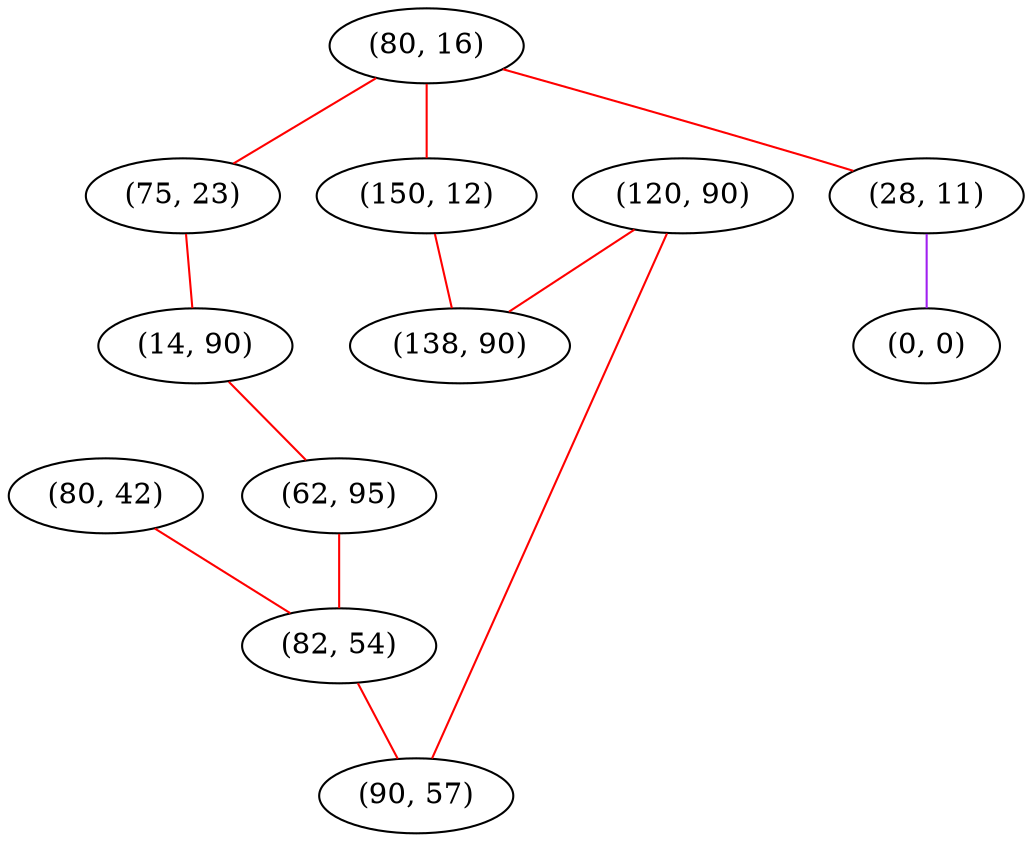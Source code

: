 graph "" {
"(80, 16)";
"(80, 42)";
"(28, 11)";
"(150, 12)";
"(120, 90)";
"(0, 0)";
"(75, 23)";
"(14, 90)";
"(62, 95)";
"(138, 90)";
"(82, 54)";
"(90, 57)";
"(80, 16)" -- "(75, 23)"  [color=red, key=0, weight=1];
"(80, 16)" -- "(28, 11)"  [color=red, key=0, weight=1];
"(80, 16)" -- "(150, 12)"  [color=red, key=0, weight=1];
"(80, 42)" -- "(82, 54)"  [color=red, key=0, weight=1];
"(28, 11)" -- "(0, 0)"  [color=purple, key=0, weight=4];
"(150, 12)" -- "(138, 90)"  [color=red, key=0, weight=1];
"(120, 90)" -- "(90, 57)"  [color=red, key=0, weight=1];
"(120, 90)" -- "(138, 90)"  [color=red, key=0, weight=1];
"(75, 23)" -- "(14, 90)"  [color=red, key=0, weight=1];
"(14, 90)" -- "(62, 95)"  [color=red, key=0, weight=1];
"(62, 95)" -- "(82, 54)"  [color=red, key=0, weight=1];
"(82, 54)" -- "(90, 57)"  [color=red, key=0, weight=1];
}
